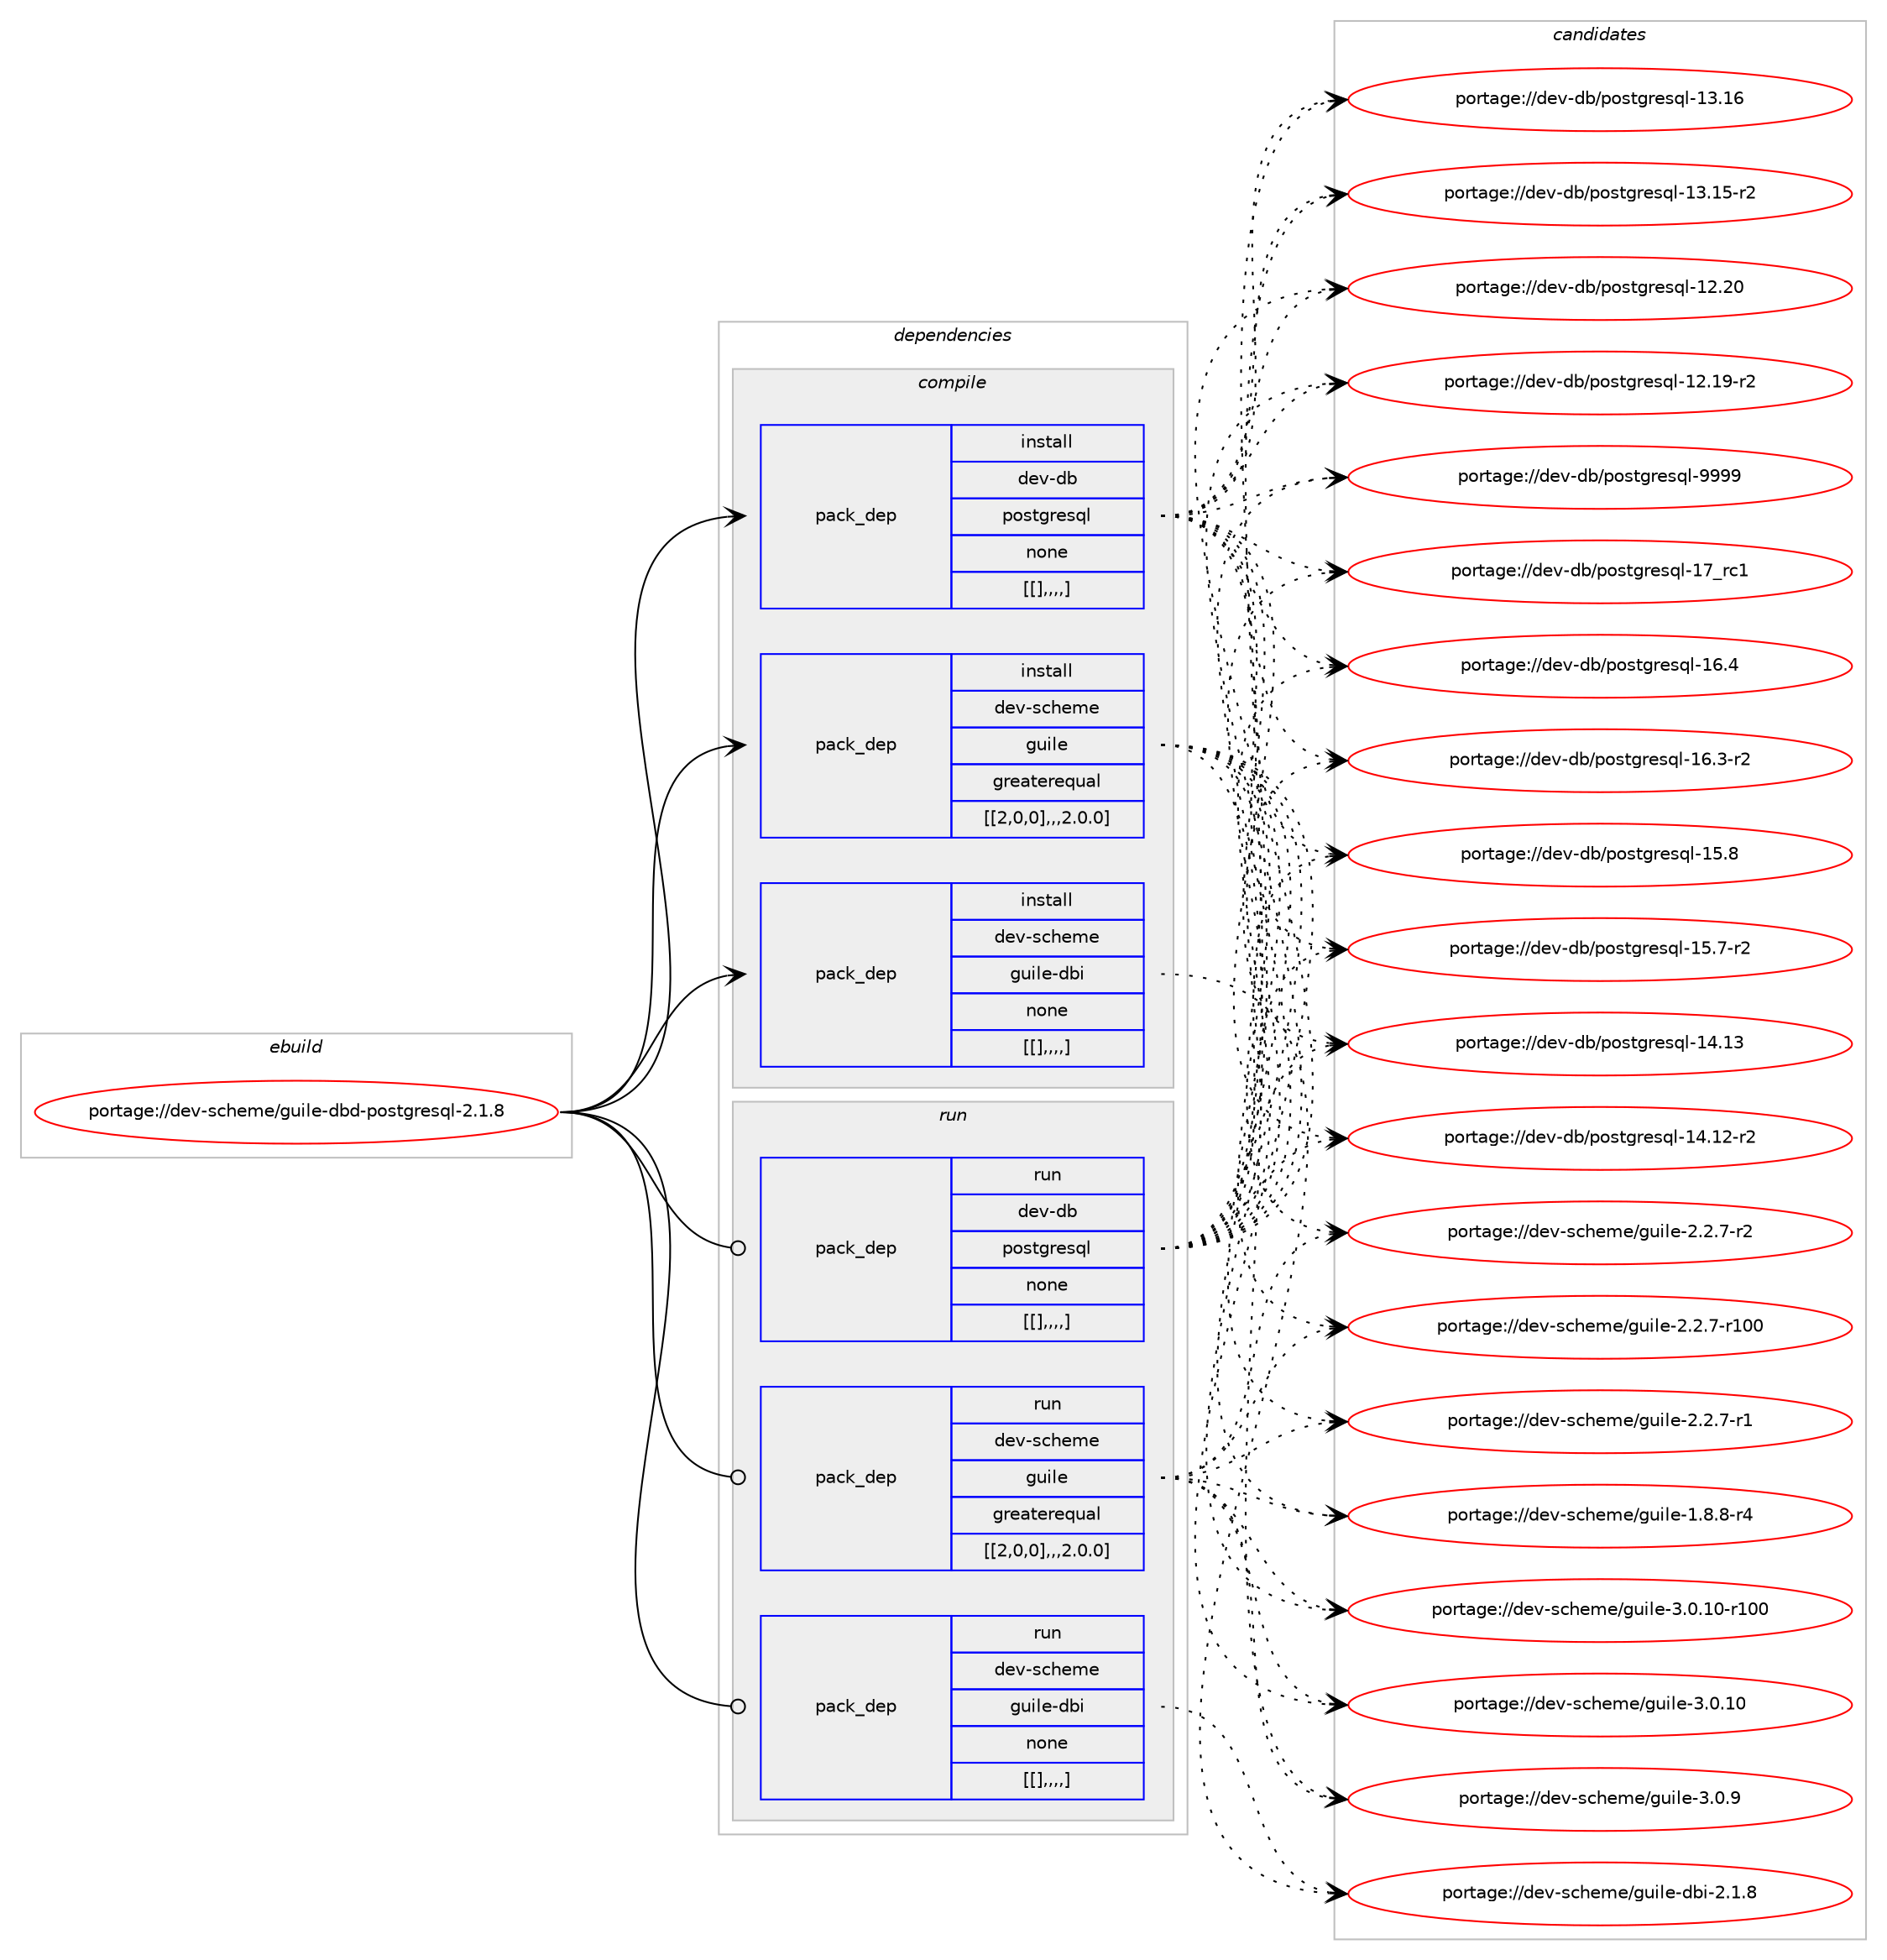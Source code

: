 digraph prolog {

# *************
# Graph options
# *************

newrank=true;
concentrate=true;
compound=true;
graph [rankdir=LR,fontname=Helvetica,fontsize=10,ranksep=1.5];#, ranksep=2.5, nodesep=0.2];
edge  [arrowhead=vee];
node  [fontname=Helvetica,fontsize=10];

# **********
# The ebuild
# **********

subgraph cluster_leftcol {
color=gray;
label=<<i>ebuild</i>>;
id [label="portage://dev-scheme/guile-dbd-postgresql-2.1.8", color=red, width=4, href="../dev-scheme/guile-dbd-postgresql-2.1.8.svg"];
}

# ****************
# The dependencies
# ****************

subgraph cluster_midcol {
color=gray;
label=<<i>dependencies</i>>;
subgraph cluster_compile {
fillcolor="#eeeeee";
style=filled;
label=<<i>compile</i>>;
subgraph pack150110 {
dependency212229 [label=<<TABLE BORDER="0" CELLBORDER="1" CELLSPACING="0" CELLPADDING="4" WIDTH="220"><TR><TD ROWSPAN="6" CELLPADDING="30">pack_dep</TD></TR><TR><TD WIDTH="110">install</TD></TR><TR><TD>dev-db</TD></TR><TR><TD>postgresql</TD></TR><TR><TD>none</TD></TR><TR><TD>[[],,,,]</TD></TR></TABLE>>, shape=none, color=blue];
}
id:e -> dependency212229:w [weight=20,style="solid",arrowhead="vee"];
subgraph pack150111 {
dependency212230 [label=<<TABLE BORDER="0" CELLBORDER="1" CELLSPACING="0" CELLPADDING="4" WIDTH="220"><TR><TD ROWSPAN="6" CELLPADDING="30">pack_dep</TD></TR><TR><TD WIDTH="110">install</TD></TR><TR><TD>dev-scheme</TD></TR><TR><TD>guile</TD></TR><TR><TD>greaterequal</TD></TR><TR><TD>[[2,0,0],,,2.0.0]</TD></TR></TABLE>>, shape=none, color=blue];
}
id:e -> dependency212230:w [weight=20,style="solid",arrowhead="vee"];
subgraph pack150112 {
dependency212231 [label=<<TABLE BORDER="0" CELLBORDER="1" CELLSPACING="0" CELLPADDING="4" WIDTH="220"><TR><TD ROWSPAN="6" CELLPADDING="30">pack_dep</TD></TR><TR><TD WIDTH="110">install</TD></TR><TR><TD>dev-scheme</TD></TR><TR><TD>guile-dbi</TD></TR><TR><TD>none</TD></TR><TR><TD>[[],,,,]</TD></TR></TABLE>>, shape=none, color=blue];
}
id:e -> dependency212231:w [weight=20,style="solid",arrowhead="vee"];
}
subgraph cluster_compileandrun {
fillcolor="#eeeeee";
style=filled;
label=<<i>compile and run</i>>;
}
subgraph cluster_run {
fillcolor="#eeeeee";
style=filled;
label=<<i>run</i>>;
subgraph pack150113 {
dependency212232 [label=<<TABLE BORDER="0" CELLBORDER="1" CELLSPACING="0" CELLPADDING="4" WIDTH="220"><TR><TD ROWSPAN="6" CELLPADDING="30">pack_dep</TD></TR><TR><TD WIDTH="110">run</TD></TR><TR><TD>dev-db</TD></TR><TR><TD>postgresql</TD></TR><TR><TD>none</TD></TR><TR><TD>[[],,,,]</TD></TR></TABLE>>, shape=none, color=blue];
}
id:e -> dependency212232:w [weight=20,style="solid",arrowhead="odot"];
subgraph pack150114 {
dependency212233 [label=<<TABLE BORDER="0" CELLBORDER="1" CELLSPACING="0" CELLPADDING="4" WIDTH="220"><TR><TD ROWSPAN="6" CELLPADDING="30">pack_dep</TD></TR><TR><TD WIDTH="110">run</TD></TR><TR><TD>dev-scheme</TD></TR><TR><TD>guile</TD></TR><TR><TD>greaterequal</TD></TR><TR><TD>[[2,0,0],,,2.0.0]</TD></TR></TABLE>>, shape=none, color=blue];
}
id:e -> dependency212233:w [weight=20,style="solid",arrowhead="odot"];
subgraph pack150115 {
dependency212234 [label=<<TABLE BORDER="0" CELLBORDER="1" CELLSPACING="0" CELLPADDING="4" WIDTH="220"><TR><TD ROWSPAN="6" CELLPADDING="30">pack_dep</TD></TR><TR><TD WIDTH="110">run</TD></TR><TR><TD>dev-scheme</TD></TR><TR><TD>guile-dbi</TD></TR><TR><TD>none</TD></TR><TR><TD>[[],,,,]</TD></TR></TABLE>>, shape=none, color=blue];
}
id:e -> dependency212234:w [weight=20,style="solid",arrowhead="odot"];
}
}

# **************
# The candidates
# **************

subgraph cluster_choices {
rank=same;
color=gray;
label=<<i>candidates</i>>;

subgraph choice150110 {
color=black;
nodesep=1;
choice1001011184510098471121111151161031141011151131084557575757 [label="portage://dev-db/postgresql-9999", color=red, width=4,href="../dev-db/postgresql-9999.svg"];
choice100101118451009847112111115116103114101115113108454955951149949 [label="portage://dev-db/postgresql-17_rc1", color=red, width=4,href="../dev-db/postgresql-17_rc1.svg"];
choice1001011184510098471121111151161031141011151131084549544652 [label="portage://dev-db/postgresql-16.4", color=red, width=4,href="../dev-db/postgresql-16.4.svg"];
choice10010111845100984711211111511610311410111511310845495446514511450 [label="portage://dev-db/postgresql-16.3-r2", color=red, width=4,href="../dev-db/postgresql-16.3-r2.svg"];
choice1001011184510098471121111151161031141011151131084549534656 [label="portage://dev-db/postgresql-15.8", color=red, width=4,href="../dev-db/postgresql-15.8.svg"];
choice10010111845100984711211111511610311410111511310845495346554511450 [label="portage://dev-db/postgresql-15.7-r2", color=red, width=4,href="../dev-db/postgresql-15.7-r2.svg"];
choice100101118451009847112111115116103114101115113108454952464951 [label="portage://dev-db/postgresql-14.13", color=red, width=4,href="../dev-db/postgresql-14.13.svg"];
choice1001011184510098471121111151161031141011151131084549524649504511450 [label="portage://dev-db/postgresql-14.12-r2", color=red, width=4,href="../dev-db/postgresql-14.12-r2.svg"];
choice100101118451009847112111115116103114101115113108454951464954 [label="portage://dev-db/postgresql-13.16", color=red, width=4,href="../dev-db/postgresql-13.16.svg"];
choice1001011184510098471121111151161031141011151131084549514649534511450 [label="portage://dev-db/postgresql-13.15-r2", color=red, width=4,href="../dev-db/postgresql-13.15-r2.svg"];
choice100101118451009847112111115116103114101115113108454950465048 [label="portage://dev-db/postgresql-12.20", color=red, width=4,href="../dev-db/postgresql-12.20.svg"];
choice1001011184510098471121111151161031141011151131084549504649574511450 [label="portage://dev-db/postgresql-12.19-r2", color=red, width=4,href="../dev-db/postgresql-12.19-r2.svg"];
dependency212229:e -> choice1001011184510098471121111151161031141011151131084557575757:w [style=dotted,weight="100"];
dependency212229:e -> choice100101118451009847112111115116103114101115113108454955951149949:w [style=dotted,weight="100"];
dependency212229:e -> choice1001011184510098471121111151161031141011151131084549544652:w [style=dotted,weight="100"];
dependency212229:e -> choice10010111845100984711211111511610311410111511310845495446514511450:w [style=dotted,weight="100"];
dependency212229:e -> choice1001011184510098471121111151161031141011151131084549534656:w [style=dotted,weight="100"];
dependency212229:e -> choice10010111845100984711211111511610311410111511310845495346554511450:w [style=dotted,weight="100"];
dependency212229:e -> choice100101118451009847112111115116103114101115113108454952464951:w [style=dotted,weight="100"];
dependency212229:e -> choice1001011184510098471121111151161031141011151131084549524649504511450:w [style=dotted,weight="100"];
dependency212229:e -> choice100101118451009847112111115116103114101115113108454951464954:w [style=dotted,weight="100"];
dependency212229:e -> choice1001011184510098471121111151161031141011151131084549514649534511450:w [style=dotted,weight="100"];
dependency212229:e -> choice100101118451009847112111115116103114101115113108454950465048:w [style=dotted,weight="100"];
dependency212229:e -> choice1001011184510098471121111151161031141011151131084549504649574511450:w [style=dotted,weight="100"];
}
subgraph choice150111 {
color=black;
nodesep=1;
choice1001011184511599104101109101471031171051081014551464846494845114494848 [label="portage://dev-scheme/guile-3.0.10-r100", color=red, width=4,href="../dev-scheme/guile-3.0.10-r100.svg"];
choice10010111845115991041011091014710311710510810145514648464948 [label="portage://dev-scheme/guile-3.0.10", color=red, width=4,href="../dev-scheme/guile-3.0.10.svg"];
choice100101118451159910410110910147103117105108101455146484657 [label="portage://dev-scheme/guile-3.0.9", color=red, width=4,href="../dev-scheme/guile-3.0.9.svg"];
choice1001011184511599104101109101471031171051081014550465046554511450 [label="portage://dev-scheme/guile-2.2.7-r2", color=red, width=4,href="../dev-scheme/guile-2.2.7-r2.svg"];
choice10010111845115991041011091014710311710510810145504650465545114494848 [label="portage://dev-scheme/guile-2.2.7-r100", color=red, width=4,href="../dev-scheme/guile-2.2.7-r100.svg"];
choice1001011184511599104101109101471031171051081014550465046554511449 [label="portage://dev-scheme/guile-2.2.7-r1", color=red, width=4,href="../dev-scheme/guile-2.2.7-r1.svg"];
choice1001011184511599104101109101471031171051081014549465646564511452 [label="portage://dev-scheme/guile-1.8.8-r4", color=red, width=4,href="../dev-scheme/guile-1.8.8-r4.svg"];
dependency212230:e -> choice1001011184511599104101109101471031171051081014551464846494845114494848:w [style=dotted,weight="100"];
dependency212230:e -> choice10010111845115991041011091014710311710510810145514648464948:w [style=dotted,weight="100"];
dependency212230:e -> choice100101118451159910410110910147103117105108101455146484657:w [style=dotted,weight="100"];
dependency212230:e -> choice1001011184511599104101109101471031171051081014550465046554511450:w [style=dotted,weight="100"];
dependency212230:e -> choice10010111845115991041011091014710311710510810145504650465545114494848:w [style=dotted,weight="100"];
dependency212230:e -> choice1001011184511599104101109101471031171051081014550465046554511449:w [style=dotted,weight="100"];
dependency212230:e -> choice1001011184511599104101109101471031171051081014549465646564511452:w [style=dotted,weight="100"];
}
subgraph choice150112 {
color=black;
nodesep=1;
choice1001011184511599104101109101471031171051081014510098105455046494656 [label="portage://dev-scheme/guile-dbi-2.1.8", color=red, width=4,href="../dev-scheme/guile-dbi-2.1.8.svg"];
dependency212231:e -> choice1001011184511599104101109101471031171051081014510098105455046494656:w [style=dotted,weight="100"];
}
subgraph choice150113 {
color=black;
nodesep=1;
choice1001011184510098471121111151161031141011151131084557575757 [label="portage://dev-db/postgresql-9999", color=red, width=4,href="../dev-db/postgresql-9999.svg"];
choice100101118451009847112111115116103114101115113108454955951149949 [label="portage://dev-db/postgresql-17_rc1", color=red, width=4,href="../dev-db/postgresql-17_rc1.svg"];
choice1001011184510098471121111151161031141011151131084549544652 [label="portage://dev-db/postgresql-16.4", color=red, width=4,href="../dev-db/postgresql-16.4.svg"];
choice10010111845100984711211111511610311410111511310845495446514511450 [label="portage://dev-db/postgresql-16.3-r2", color=red, width=4,href="../dev-db/postgresql-16.3-r2.svg"];
choice1001011184510098471121111151161031141011151131084549534656 [label="portage://dev-db/postgresql-15.8", color=red, width=4,href="../dev-db/postgresql-15.8.svg"];
choice10010111845100984711211111511610311410111511310845495346554511450 [label="portage://dev-db/postgresql-15.7-r2", color=red, width=4,href="../dev-db/postgresql-15.7-r2.svg"];
choice100101118451009847112111115116103114101115113108454952464951 [label="portage://dev-db/postgresql-14.13", color=red, width=4,href="../dev-db/postgresql-14.13.svg"];
choice1001011184510098471121111151161031141011151131084549524649504511450 [label="portage://dev-db/postgresql-14.12-r2", color=red, width=4,href="../dev-db/postgresql-14.12-r2.svg"];
choice100101118451009847112111115116103114101115113108454951464954 [label="portage://dev-db/postgresql-13.16", color=red, width=4,href="../dev-db/postgresql-13.16.svg"];
choice1001011184510098471121111151161031141011151131084549514649534511450 [label="portage://dev-db/postgresql-13.15-r2", color=red, width=4,href="../dev-db/postgresql-13.15-r2.svg"];
choice100101118451009847112111115116103114101115113108454950465048 [label="portage://dev-db/postgresql-12.20", color=red, width=4,href="../dev-db/postgresql-12.20.svg"];
choice1001011184510098471121111151161031141011151131084549504649574511450 [label="portage://dev-db/postgresql-12.19-r2", color=red, width=4,href="../dev-db/postgresql-12.19-r2.svg"];
dependency212232:e -> choice1001011184510098471121111151161031141011151131084557575757:w [style=dotted,weight="100"];
dependency212232:e -> choice100101118451009847112111115116103114101115113108454955951149949:w [style=dotted,weight="100"];
dependency212232:e -> choice1001011184510098471121111151161031141011151131084549544652:w [style=dotted,weight="100"];
dependency212232:e -> choice10010111845100984711211111511610311410111511310845495446514511450:w [style=dotted,weight="100"];
dependency212232:e -> choice1001011184510098471121111151161031141011151131084549534656:w [style=dotted,weight="100"];
dependency212232:e -> choice10010111845100984711211111511610311410111511310845495346554511450:w [style=dotted,weight="100"];
dependency212232:e -> choice100101118451009847112111115116103114101115113108454952464951:w [style=dotted,weight="100"];
dependency212232:e -> choice1001011184510098471121111151161031141011151131084549524649504511450:w [style=dotted,weight="100"];
dependency212232:e -> choice100101118451009847112111115116103114101115113108454951464954:w [style=dotted,weight="100"];
dependency212232:e -> choice1001011184510098471121111151161031141011151131084549514649534511450:w [style=dotted,weight="100"];
dependency212232:e -> choice100101118451009847112111115116103114101115113108454950465048:w [style=dotted,weight="100"];
dependency212232:e -> choice1001011184510098471121111151161031141011151131084549504649574511450:w [style=dotted,weight="100"];
}
subgraph choice150114 {
color=black;
nodesep=1;
choice1001011184511599104101109101471031171051081014551464846494845114494848 [label="portage://dev-scheme/guile-3.0.10-r100", color=red, width=4,href="../dev-scheme/guile-3.0.10-r100.svg"];
choice10010111845115991041011091014710311710510810145514648464948 [label="portage://dev-scheme/guile-3.0.10", color=red, width=4,href="../dev-scheme/guile-3.0.10.svg"];
choice100101118451159910410110910147103117105108101455146484657 [label="portage://dev-scheme/guile-3.0.9", color=red, width=4,href="../dev-scheme/guile-3.0.9.svg"];
choice1001011184511599104101109101471031171051081014550465046554511450 [label="portage://dev-scheme/guile-2.2.7-r2", color=red, width=4,href="../dev-scheme/guile-2.2.7-r2.svg"];
choice10010111845115991041011091014710311710510810145504650465545114494848 [label="portage://dev-scheme/guile-2.2.7-r100", color=red, width=4,href="../dev-scheme/guile-2.2.7-r100.svg"];
choice1001011184511599104101109101471031171051081014550465046554511449 [label="portage://dev-scheme/guile-2.2.7-r1", color=red, width=4,href="../dev-scheme/guile-2.2.7-r1.svg"];
choice1001011184511599104101109101471031171051081014549465646564511452 [label="portage://dev-scheme/guile-1.8.8-r4", color=red, width=4,href="../dev-scheme/guile-1.8.8-r4.svg"];
dependency212233:e -> choice1001011184511599104101109101471031171051081014551464846494845114494848:w [style=dotted,weight="100"];
dependency212233:e -> choice10010111845115991041011091014710311710510810145514648464948:w [style=dotted,weight="100"];
dependency212233:e -> choice100101118451159910410110910147103117105108101455146484657:w [style=dotted,weight="100"];
dependency212233:e -> choice1001011184511599104101109101471031171051081014550465046554511450:w [style=dotted,weight="100"];
dependency212233:e -> choice10010111845115991041011091014710311710510810145504650465545114494848:w [style=dotted,weight="100"];
dependency212233:e -> choice1001011184511599104101109101471031171051081014550465046554511449:w [style=dotted,weight="100"];
dependency212233:e -> choice1001011184511599104101109101471031171051081014549465646564511452:w [style=dotted,weight="100"];
}
subgraph choice150115 {
color=black;
nodesep=1;
choice1001011184511599104101109101471031171051081014510098105455046494656 [label="portage://dev-scheme/guile-dbi-2.1.8", color=red, width=4,href="../dev-scheme/guile-dbi-2.1.8.svg"];
dependency212234:e -> choice1001011184511599104101109101471031171051081014510098105455046494656:w [style=dotted,weight="100"];
}
}

}

